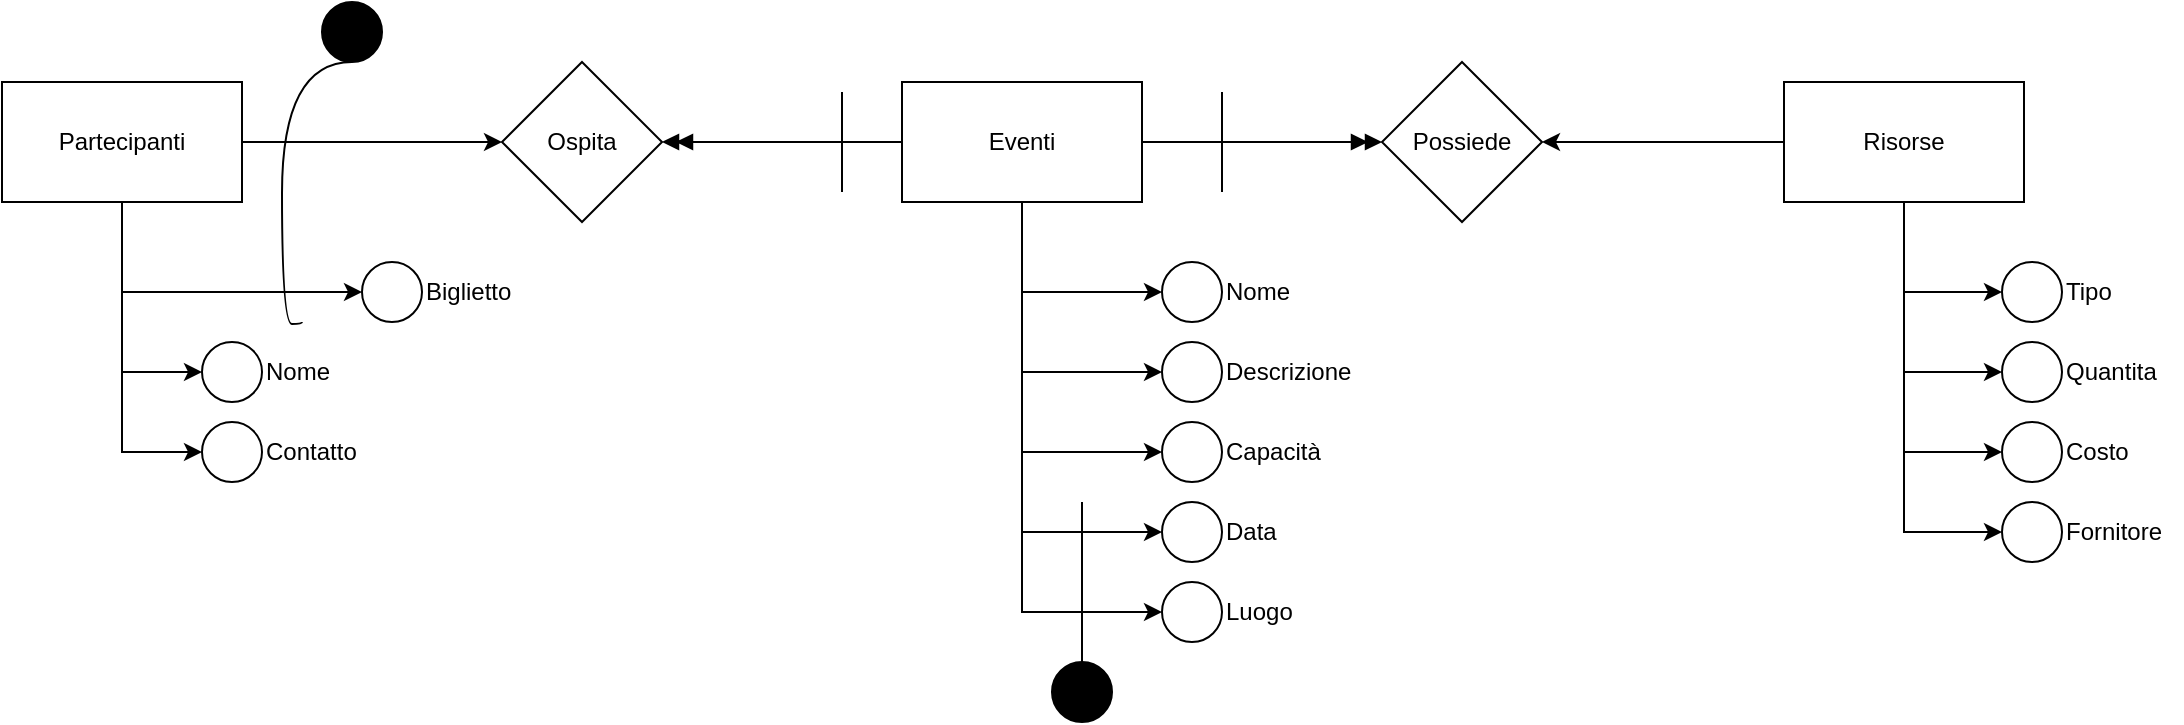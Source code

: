 <mxfile version="23.1.5" type="device">
  <diagram name="Pagina-1" id="X6UKxBc-TmLxgEe2H36K">
    <mxGraphModel dx="1290" dy="629" grid="1" gridSize="10" guides="1" tooltips="1" connect="1" arrows="1" fold="1" page="1" pageScale="1" pageWidth="827" pageHeight="1169" math="0" shadow="0">
      <root>
        <mxCell id="0" />
        <mxCell id="1" parent="0" />
        <mxCell id="iDuFtPf6Ct4Iex1Se9p7-16" style="edgeStyle=orthogonalEdgeStyle;rounded=0;orthogonalLoop=1;jettySize=auto;html=1;exitX=0.5;exitY=1;exitDx=0;exitDy=0;entryX=0;entryY=0.5;entryDx=0;entryDy=0;" parent="1" source="iDuFtPf6Ct4Iex1Se9p7-1" target="iDuFtPf6Ct4Iex1Se9p7-6" edge="1">
          <mxGeometry relative="1" as="geometry" />
        </mxCell>
        <mxCell id="iDuFtPf6Ct4Iex1Se9p7-17" style="edgeStyle=orthogonalEdgeStyle;rounded=0;orthogonalLoop=1;jettySize=auto;html=1;exitX=0.5;exitY=1;exitDx=0;exitDy=0;entryX=0;entryY=0.5;entryDx=0;entryDy=0;" parent="1" source="iDuFtPf6Ct4Iex1Se9p7-1" target="iDuFtPf6Ct4Iex1Se9p7-8" edge="1">
          <mxGeometry relative="1" as="geometry" />
        </mxCell>
        <mxCell id="iDuFtPf6Ct4Iex1Se9p7-18" style="edgeStyle=orthogonalEdgeStyle;rounded=0;orthogonalLoop=1;jettySize=auto;html=1;exitX=0.5;exitY=1;exitDx=0;exitDy=0;entryX=0;entryY=0.5;entryDx=0;entryDy=0;" parent="1" source="iDuFtPf6Ct4Iex1Se9p7-1" target="iDuFtPf6Ct4Iex1Se9p7-10" edge="1">
          <mxGeometry relative="1" as="geometry" />
        </mxCell>
        <mxCell id="iDuFtPf6Ct4Iex1Se9p7-19" style="edgeStyle=orthogonalEdgeStyle;rounded=0;orthogonalLoop=1;jettySize=auto;html=1;exitX=0.5;exitY=1;exitDx=0;exitDy=0;entryX=0;entryY=0.5;entryDx=0;entryDy=0;" parent="1" source="iDuFtPf6Ct4Iex1Se9p7-1" target="iDuFtPf6Ct4Iex1Se9p7-12" edge="1">
          <mxGeometry relative="1" as="geometry" />
        </mxCell>
        <mxCell id="iDuFtPf6Ct4Iex1Se9p7-20" style="edgeStyle=orthogonalEdgeStyle;rounded=0;orthogonalLoop=1;jettySize=auto;html=1;exitX=0.5;exitY=1;exitDx=0;exitDy=0;entryX=0;entryY=0.5;entryDx=0;entryDy=0;" parent="1" source="iDuFtPf6Ct4Iex1Se9p7-1" target="iDuFtPf6Ct4Iex1Se9p7-14" edge="1">
          <mxGeometry relative="1" as="geometry" />
        </mxCell>
        <mxCell id="iDuFtPf6Ct4Iex1Se9p7-53" style="edgeStyle=orthogonalEdgeStyle;rounded=0;orthogonalLoop=1;jettySize=auto;html=1;exitX=1;exitY=0.5;exitDx=0;exitDy=0;entryX=0;entryY=0.5;entryDx=0;entryDy=0;endArrow=doubleBlock;endFill=1;" parent="1" source="iDuFtPf6Ct4Iex1Se9p7-1" target="iDuFtPf6Ct4Iex1Se9p7-5" edge="1">
          <mxGeometry relative="1" as="geometry" />
        </mxCell>
        <mxCell id="iDuFtPf6Ct4Iex1Se9p7-55" style="edgeStyle=orthogonalEdgeStyle;rounded=0;orthogonalLoop=1;jettySize=auto;html=1;exitX=0;exitY=0.5;exitDx=0;exitDy=0;entryX=1;entryY=0.5;entryDx=0;entryDy=0;endArrow=doubleBlock;endFill=1;" parent="1" source="iDuFtPf6Ct4Iex1Se9p7-1" target="iDuFtPf6Ct4Iex1Se9p7-4" edge="1">
          <mxGeometry relative="1" as="geometry" />
        </mxCell>
        <mxCell id="iDuFtPf6Ct4Iex1Se9p7-1" value="Eventi" style="rounded=0;whiteSpace=wrap;html=1;" parent="1" vertex="1">
          <mxGeometry x="800" y="130" width="120" height="60" as="geometry" />
        </mxCell>
        <mxCell id="iDuFtPf6Ct4Iex1Se9p7-43" style="edgeStyle=orthogonalEdgeStyle;rounded=0;orthogonalLoop=1;jettySize=auto;html=1;exitX=0.5;exitY=1;exitDx=0;exitDy=0;entryX=0;entryY=0.5;entryDx=0;entryDy=0;" parent="1" source="iDuFtPf6Ct4Iex1Se9p7-2" target="iDuFtPf6Ct4Iex1Se9p7-21" edge="1">
          <mxGeometry relative="1" as="geometry" />
        </mxCell>
        <mxCell id="iDuFtPf6Ct4Iex1Se9p7-44" style="edgeStyle=orthogonalEdgeStyle;rounded=0;orthogonalLoop=1;jettySize=auto;html=1;exitX=0.5;exitY=1;exitDx=0;exitDy=0;entryX=0;entryY=0.5;entryDx=0;entryDy=0;" parent="1" source="iDuFtPf6Ct4Iex1Se9p7-2" target="iDuFtPf6Ct4Iex1Se9p7-23" edge="1">
          <mxGeometry relative="1" as="geometry" />
        </mxCell>
        <mxCell id="iDuFtPf6Ct4Iex1Se9p7-56" style="edgeStyle=orthogonalEdgeStyle;rounded=0;orthogonalLoop=1;jettySize=auto;html=1;exitX=1;exitY=0.5;exitDx=0;exitDy=0;entryX=0;entryY=0.5;entryDx=0;entryDy=0;" parent="1" source="iDuFtPf6Ct4Iex1Se9p7-2" target="iDuFtPf6Ct4Iex1Se9p7-4" edge="1">
          <mxGeometry relative="1" as="geometry" />
        </mxCell>
        <mxCell id="iDuFtPf6Ct4Iex1Se9p7-63" style="edgeStyle=orthogonalEdgeStyle;rounded=0;orthogonalLoop=1;jettySize=auto;html=1;exitX=0.5;exitY=1;exitDx=0;exitDy=0;entryX=0;entryY=0.5;entryDx=0;entryDy=0;" parent="1" source="iDuFtPf6Ct4Iex1Se9p7-2" target="iDuFtPf6Ct4Iex1Se9p7-61" edge="1">
          <mxGeometry relative="1" as="geometry" />
        </mxCell>
        <mxCell id="iDuFtPf6Ct4Iex1Se9p7-2" value="Partecipanti" style="rounded=0;whiteSpace=wrap;html=1;" parent="1" vertex="1">
          <mxGeometry x="350" y="130" width="120" height="60" as="geometry" />
        </mxCell>
        <mxCell id="iDuFtPf6Ct4Iex1Se9p7-41" style="edgeStyle=orthogonalEdgeStyle;rounded=0;orthogonalLoop=1;jettySize=auto;html=1;exitX=0.5;exitY=1;exitDx=0;exitDy=0;entryX=0;entryY=0.5;entryDx=0;entryDy=0;" parent="1" source="iDuFtPf6Ct4Iex1Se9p7-3" target="iDuFtPf6Ct4Iex1Se9p7-31" edge="1">
          <mxGeometry relative="1" as="geometry" />
        </mxCell>
        <mxCell id="iDuFtPf6Ct4Iex1Se9p7-42" style="edgeStyle=orthogonalEdgeStyle;rounded=0;orthogonalLoop=1;jettySize=auto;html=1;exitX=0.5;exitY=1;exitDx=0;exitDy=0;entryX=0;entryY=0.5;entryDx=0;entryDy=0;" parent="1" source="iDuFtPf6Ct4Iex1Se9p7-3" target="iDuFtPf6Ct4Iex1Se9p7-33" edge="1">
          <mxGeometry relative="1" as="geometry" />
        </mxCell>
        <mxCell id="iDuFtPf6Ct4Iex1Se9p7-49" style="edgeStyle=orthogonalEdgeStyle;rounded=0;orthogonalLoop=1;jettySize=auto;html=1;exitX=0.5;exitY=1;exitDx=0;exitDy=0;entryX=0;entryY=0.5;entryDx=0;entryDy=0;" parent="1" source="iDuFtPf6Ct4Iex1Se9p7-3" target="iDuFtPf6Ct4Iex1Se9p7-35" edge="1">
          <mxGeometry relative="1" as="geometry" />
        </mxCell>
        <mxCell id="iDuFtPf6Ct4Iex1Se9p7-50" style="edgeStyle=orthogonalEdgeStyle;rounded=0;orthogonalLoop=1;jettySize=auto;html=1;exitX=0.5;exitY=1;exitDx=0;exitDy=0;entryX=0;entryY=0.5;entryDx=0;entryDy=0;" parent="1" source="iDuFtPf6Ct4Iex1Se9p7-3" target="iDuFtPf6Ct4Iex1Se9p7-37" edge="1">
          <mxGeometry relative="1" as="geometry" />
        </mxCell>
        <mxCell id="iDuFtPf6Ct4Iex1Se9p7-54" style="edgeStyle=orthogonalEdgeStyle;rounded=0;orthogonalLoop=1;jettySize=auto;html=1;exitX=0;exitY=0.5;exitDx=0;exitDy=0;entryX=1;entryY=0.5;entryDx=0;entryDy=0;" parent="1" source="iDuFtPf6Ct4Iex1Se9p7-3" target="iDuFtPf6Ct4Iex1Se9p7-5" edge="1">
          <mxGeometry relative="1" as="geometry" />
        </mxCell>
        <mxCell id="iDuFtPf6Ct4Iex1Se9p7-3" value="Risorse" style="rounded=0;whiteSpace=wrap;html=1;" parent="1" vertex="1">
          <mxGeometry x="1241" y="130" width="120" height="60" as="geometry" />
        </mxCell>
        <mxCell id="iDuFtPf6Ct4Iex1Se9p7-4" value="Ospita" style="rhombus;whiteSpace=wrap;html=1;" parent="1" vertex="1">
          <mxGeometry x="600" y="120" width="80" height="80" as="geometry" />
        </mxCell>
        <mxCell id="iDuFtPf6Ct4Iex1Se9p7-5" value="Possiede" style="rhombus;whiteSpace=wrap;html=1;" parent="1" vertex="1">
          <mxGeometry x="1040" y="120" width="80" height="80" as="geometry" />
        </mxCell>
        <mxCell id="iDuFtPf6Ct4Iex1Se9p7-6" value="" style="ellipse;whiteSpace=wrap;html=1;aspect=fixed;" parent="1" vertex="1">
          <mxGeometry x="930" y="220" width="30" height="30" as="geometry" />
        </mxCell>
        <mxCell id="iDuFtPf6Ct4Iex1Se9p7-7" value="Nome" style="text;html=1;align=left;verticalAlign=middle;whiteSpace=wrap;rounded=0;" parent="1" vertex="1">
          <mxGeometry x="960" y="220" width="60" height="30" as="geometry" />
        </mxCell>
        <mxCell id="iDuFtPf6Ct4Iex1Se9p7-8" value="" style="ellipse;whiteSpace=wrap;html=1;aspect=fixed;" parent="1" vertex="1">
          <mxGeometry x="930" y="260" width="30" height="30" as="geometry" />
        </mxCell>
        <mxCell id="iDuFtPf6Ct4Iex1Se9p7-9" value="Descrizione" style="text;html=1;align=left;verticalAlign=middle;whiteSpace=wrap;rounded=0;" parent="1" vertex="1">
          <mxGeometry x="960" y="260" width="60" height="30" as="geometry" />
        </mxCell>
        <mxCell id="iDuFtPf6Ct4Iex1Se9p7-10" value="" style="ellipse;whiteSpace=wrap;html=1;aspect=fixed;" parent="1" vertex="1">
          <mxGeometry x="930" y="340" width="30" height="30" as="geometry" />
        </mxCell>
        <mxCell id="iDuFtPf6Ct4Iex1Se9p7-11" value="Data" style="text;html=1;align=left;verticalAlign=middle;whiteSpace=wrap;rounded=0;" parent="1" vertex="1">
          <mxGeometry x="960" y="340" width="60" height="30" as="geometry" />
        </mxCell>
        <mxCell id="iDuFtPf6Ct4Iex1Se9p7-12" value="" style="ellipse;whiteSpace=wrap;html=1;aspect=fixed;" parent="1" vertex="1">
          <mxGeometry x="930" y="380" width="30" height="30" as="geometry" />
        </mxCell>
        <mxCell id="iDuFtPf6Ct4Iex1Se9p7-13" value="Luogo" style="text;html=1;align=left;verticalAlign=middle;whiteSpace=wrap;rounded=0;" parent="1" vertex="1">
          <mxGeometry x="960" y="380" width="60" height="30" as="geometry" />
        </mxCell>
        <mxCell id="iDuFtPf6Ct4Iex1Se9p7-14" value="" style="ellipse;whiteSpace=wrap;html=1;aspect=fixed;" parent="1" vertex="1">
          <mxGeometry x="930" y="300" width="30" height="30" as="geometry" />
        </mxCell>
        <mxCell id="iDuFtPf6Ct4Iex1Se9p7-15" value="Capacità" style="text;html=1;align=left;verticalAlign=middle;whiteSpace=wrap;rounded=0;" parent="1" vertex="1">
          <mxGeometry x="960" y="300" width="60" height="30" as="geometry" />
        </mxCell>
        <mxCell id="iDuFtPf6Ct4Iex1Se9p7-21" value="" style="ellipse;whiteSpace=wrap;html=1;aspect=fixed;" parent="1" vertex="1">
          <mxGeometry x="450" y="260" width="30" height="30" as="geometry" />
        </mxCell>
        <mxCell id="iDuFtPf6Ct4Iex1Se9p7-22" value="Nome" style="text;html=1;align=left;verticalAlign=middle;whiteSpace=wrap;rounded=0;" parent="1" vertex="1">
          <mxGeometry x="480" y="260" width="60" height="30" as="geometry" />
        </mxCell>
        <mxCell id="iDuFtPf6Ct4Iex1Se9p7-23" value="" style="ellipse;whiteSpace=wrap;html=1;aspect=fixed;" parent="1" vertex="1">
          <mxGeometry x="450" y="300" width="30" height="30" as="geometry" />
        </mxCell>
        <mxCell id="iDuFtPf6Ct4Iex1Se9p7-24" value="Contatto" style="text;html=1;align=left;verticalAlign=middle;whiteSpace=wrap;rounded=0;" parent="1" vertex="1">
          <mxGeometry x="480" y="300" width="60" height="30" as="geometry" />
        </mxCell>
        <mxCell id="iDuFtPf6Ct4Iex1Se9p7-31" value="" style="ellipse;whiteSpace=wrap;html=1;aspect=fixed;" parent="1" vertex="1">
          <mxGeometry x="1350" y="220" width="30" height="30" as="geometry" />
        </mxCell>
        <mxCell id="iDuFtPf6Ct4Iex1Se9p7-32" value="Tipo" style="text;html=1;align=left;verticalAlign=middle;whiteSpace=wrap;rounded=0;" parent="1" vertex="1">
          <mxGeometry x="1380" y="220" width="60" height="30" as="geometry" />
        </mxCell>
        <mxCell id="iDuFtPf6Ct4Iex1Se9p7-33" value="" style="ellipse;whiteSpace=wrap;html=1;aspect=fixed;" parent="1" vertex="1">
          <mxGeometry x="1350" y="260" width="30" height="30" as="geometry" />
        </mxCell>
        <mxCell id="iDuFtPf6Ct4Iex1Se9p7-34" value="Quantita" style="text;html=1;align=left;verticalAlign=middle;whiteSpace=wrap;rounded=0;" parent="1" vertex="1">
          <mxGeometry x="1380" y="260" width="60" height="30" as="geometry" />
        </mxCell>
        <mxCell id="iDuFtPf6Ct4Iex1Se9p7-35" value="" style="ellipse;whiteSpace=wrap;html=1;aspect=fixed;" parent="1" vertex="1">
          <mxGeometry x="1350" y="300" width="30" height="30" as="geometry" />
        </mxCell>
        <mxCell id="iDuFtPf6Ct4Iex1Se9p7-36" value="Costo" style="text;html=1;align=left;verticalAlign=middle;whiteSpace=wrap;rounded=0;" parent="1" vertex="1">
          <mxGeometry x="1380" y="300" width="60" height="30" as="geometry" />
        </mxCell>
        <mxCell id="iDuFtPf6Ct4Iex1Se9p7-37" value="" style="ellipse;whiteSpace=wrap;html=1;aspect=fixed;" parent="1" vertex="1">
          <mxGeometry x="1350" y="340" width="30" height="30" as="geometry" />
        </mxCell>
        <mxCell id="iDuFtPf6Ct4Iex1Se9p7-38" value="Fornitore" style="text;html=1;align=left;verticalAlign=middle;whiteSpace=wrap;rounded=0;" parent="1" vertex="1">
          <mxGeometry x="1380" y="340" width="60" height="30" as="geometry" />
        </mxCell>
        <mxCell id="iDuFtPf6Ct4Iex1Se9p7-57" value="" style="endArrow=none;html=1;rounded=0;" parent="1" edge="1">
          <mxGeometry width="50" height="50" relative="1" as="geometry">
            <mxPoint x="770" y="185" as="sourcePoint" />
            <mxPoint x="770" y="135" as="targetPoint" />
          </mxGeometry>
        </mxCell>
        <mxCell id="iDuFtPf6Ct4Iex1Se9p7-58" value="" style="endArrow=none;html=1;rounded=0;" parent="1" edge="1">
          <mxGeometry width="50" height="50" relative="1" as="geometry">
            <mxPoint x="960" y="185" as="sourcePoint" />
            <mxPoint x="960" y="135" as="targetPoint" />
          </mxGeometry>
        </mxCell>
        <mxCell id="iDuFtPf6Ct4Iex1Se9p7-59" value="" style="endArrow=none;html=1;rounded=0;" parent="1" edge="1">
          <mxGeometry width="50" height="50" relative="1" as="geometry">
            <mxPoint x="890" y="420" as="sourcePoint" />
            <mxPoint x="890" y="340" as="targetPoint" />
          </mxGeometry>
        </mxCell>
        <mxCell id="iDuFtPf6Ct4Iex1Se9p7-60" value="" style="ellipse;whiteSpace=wrap;html=1;aspect=fixed;fillColor=#000000;" parent="1" vertex="1">
          <mxGeometry x="875" y="420" width="30" height="30" as="geometry" />
        </mxCell>
        <mxCell id="iDuFtPf6Ct4Iex1Se9p7-61" value="" style="ellipse;whiteSpace=wrap;html=1;aspect=fixed;" parent="1" vertex="1">
          <mxGeometry x="530" y="220" width="30" height="30" as="geometry" />
        </mxCell>
        <mxCell id="iDuFtPf6Ct4Iex1Se9p7-62" value="Biglietto" style="text;html=1;align=left;verticalAlign=middle;whiteSpace=wrap;rounded=0;" parent="1" vertex="1">
          <mxGeometry x="560" y="220" width="60" height="30" as="geometry" />
        </mxCell>
        <mxCell id="iDuFtPf6Ct4Iex1Se9p7-64" value="" style="endArrow=none;html=1;rounded=0;entryX=0.5;entryY=1;entryDx=0;entryDy=0;edgeStyle=orthogonalEdgeStyle;curved=1;" parent="1" target="iDuFtPf6Ct4Iex1Se9p7-65" edge="1">
          <mxGeometry width="50" height="50" relative="1" as="geometry">
            <mxPoint x="500" y="250" as="sourcePoint" />
            <mxPoint x="495" y="130" as="targetPoint" />
            <Array as="points">
              <mxPoint x="490" y="251" />
              <mxPoint x="490" y="120" />
            </Array>
          </mxGeometry>
        </mxCell>
        <mxCell id="iDuFtPf6Ct4Iex1Se9p7-65" value="" style="ellipse;whiteSpace=wrap;html=1;aspect=fixed;fillColor=#000000;" parent="1" vertex="1">
          <mxGeometry x="510" y="90" width="30" height="30" as="geometry" />
        </mxCell>
      </root>
    </mxGraphModel>
  </diagram>
</mxfile>
